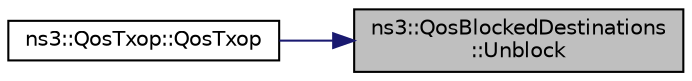digraph "ns3::QosBlockedDestinations::Unblock"
{
 // LATEX_PDF_SIZE
  edge [fontname="Helvetica",fontsize="10",labelfontname="Helvetica",labelfontsize="10"];
  node [fontname="Helvetica",fontsize="10",shape=record];
  rankdir="RL";
  Node1 [label="ns3::QosBlockedDestinations\l::Unblock",height=0.2,width=0.4,color="black", fillcolor="grey75", style="filled", fontcolor="black",tooltip="Un-block the given destination address and TID (e.g."];
  Node1 -> Node2 [dir="back",color="midnightblue",fontsize="10",style="solid",fontname="Helvetica"];
  Node2 [label="ns3::QosTxop::QosTxop",height=0.2,width=0.4,color="black", fillcolor="white", style="filled",URL="$classns3_1_1_qos_txop.html#a65dc7d101c9265b431f628fee3e6805a",tooltip=" "];
}
